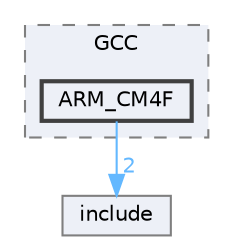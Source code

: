 digraph "D:/Projects/Raspberrypi_pico/pico_freertos_final/freertos_pico2/pico_freertos/FreeRTOS-Kernel/portable/GCC/ARM_CM4F"
{
 // LATEX_PDF_SIZE
  bgcolor="transparent";
  edge [fontname=Helvetica,fontsize=10,labelfontname=Helvetica,labelfontsize=10];
  node [fontname=Helvetica,fontsize=10,shape=box,height=0.2,width=0.4];
  compound=true
  subgraph clusterdir_d47f747b1f9f69e8b995df24b56b1471 {
    graph [ bgcolor="#edf0f7", pencolor="grey50", label="GCC", fontname=Helvetica,fontsize=10 style="filled,dashed", URL="dir_d47f747b1f9f69e8b995df24b56b1471.html",tooltip=""]
  dir_6a8a09b0e98542da5bdff244a3dcc5b4 [label="ARM_CM4F", fillcolor="#edf0f7", color="grey25", style="filled,bold", URL="dir_6a8a09b0e98542da5bdff244a3dcc5b4.html",tooltip=""];
  }
  dir_c69ece34c3f150cb2c6f1098178b172a [label="include", fillcolor="#edf0f7", color="grey50", style="filled", URL="dir_c69ece34c3f150cb2c6f1098178b172a.html",tooltip=""];
  dir_6a8a09b0e98542da5bdff244a3dcc5b4->dir_c69ece34c3f150cb2c6f1098178b172a [headlabel="2", labeldistance=1.5 headhref="dir_000053_000125.html" href="dir_000053_000125.html" color="steelblue1" fontcolor="steelblue1"];
}
